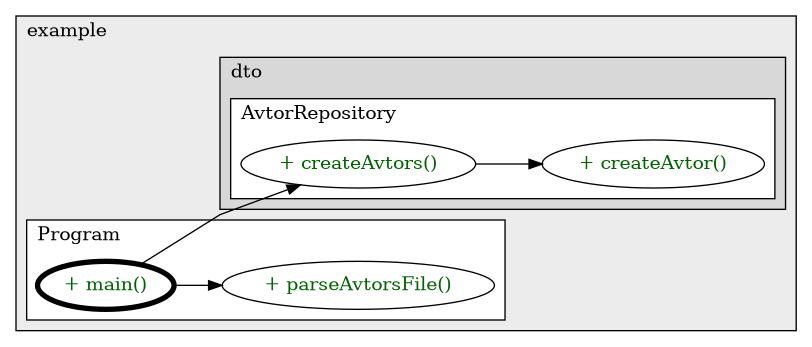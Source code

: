 @startuml

/' diagram meta data start
config=CallConfiguration;
{
  "rootMethod": "org.example.Program#main(String[])",
  "projectClassification": {
    "searchMode": "OpenProject", // OpenProject, AllProjects
    "includedProjects": "",
    "pathEndKeywords": "*.impl",
    "isClientPath": "",
    "isClientName": "",
    "isTestPath": "",
    "isTestName": "",
    "isMappingPath": "",
    "isMappingName": "",
    "isDataAccessPath": "",
    "isDataAccessName": "",
    "isDataStructurePath": "",
    "isDataStructureName": "",
    "isInterfaceStructuresPath": "",
    "isInterfaceStructuresName": "",
    "isEntryPointPath": "",
    "isEntryPointName": "",
    "treatFinalFieldsAsMandatory": false
  },
  "graphRestriction": {
    "classPackageExcludeFilter": "",
    "classPackageIncludeFilter": "",
    "classNameExcludeFilter": "",
    "classNameIncludeFilter": "",
    "methodNameExcludeFilter": "",
    "methodNameIncludeFilter": "",
    "removeByInheritance": "", // inheritance/annotation based filtering is done in a second step
    "removeByAnnotation": "",
    "removeByClassPackage": "", // cleanup the graph after inheritance/annotation based filtering is done
    "removeByClassName": "",
    "cutMappings": false,
    "cutEnum": true,
    "cutTests": true,
    "cutClient": true,
    "cutDataAccess": true,
    "cutInterfaceStructures": true,
    "cutDataStructures": true,
    "cutGetterAndSetter": true,
    "cutConstructors": true
  },
  "graphTraversal": {
    "forwardDepth": 3,
    "backwardDepth": 3,
    "classPackageExcludeFilter": "",
    "classPackageIncludeFilter": "",
    "classNameExcludeFilter": "",
    "classNameIncludeFilter": "",
    "methodNameExcludeFilter": "",
    "methodNameIncludeFilter": "",
    "hideMappings": false,
    "hideDataStructures": false,
    "hidePrivateMethods": true,
    "hideInterfaceCalls": true, // indirection: implementation -> interface (is hidden) -> implementation
    "onlyShowApplicationEntryPoints": false, // root node is included
    "useMethodCallsForStructureDiagram": "ForwardOnly" // ForwardOnly, BothDirections, No
  },
  "details": {
    "aggregation": "GroupByClass", // ByClass, GroupByClass, None
    "showMethodParametersTypes": false,
    "showMethodParametersNames": false,
    "showMethodReturnType": false,
    "showPackageLevels": 2,
    "showCallOrder": false,
    "edgeMode": "MethodsOnly", // TypesOnly, MethodsOnly, TypesAndMethods, MethodsAndDirectTypeUsage
    "showDetailedClassStructure": false
  },
  "rootClass": "org.example.Program",
  "extensionCallbackMethod": "" // qualified.class.name#methodName - signature: public static String method(String)
}
diagram meta data end '/



digraph g {
    rankdir="LR"
    splines=polyline
    

'nodes 
subgraph cluster_1322970774 { 
   	label=example
	labeljust=l
	fillcolor="#ececec"
	style=filled
   
   subgraph cluster_1501369046 { 
   	label=Program
	labeljust=l
	fillcolor=white
	style=filled
   
   Program1526836320XXXmain1859653459[
	label="+ main()"
	style=filled
	fillcolor=white
	tooltip="Program

null"
	penwidth=4
	fontcolor=darkgreen
];

Program1526836320XXXparseAvtorsFile1808118735[
	label="+ parseAvtorsFile()"
	style=filled
	fillcolor=white
	tooltip="Program

null"
	fontcolor=darkgreen
];
} 

subgraph cluster_1944011941 { 
   	label=dto
	labeljust=l
	fillcolor="#d8d8d8"
	style=filled
   
   subgraph cluster_1482052581 { 
   	label=AvtorRepository
	labeljust=l
	fillcolor=white
	style=filled
   
   AvtorRepository1183284729XXXcreateAvtor63659234[
	label="+ createAvtor()"
	style=filled
	fillcolor=white
	tooltip="AvtorRepository

null"
	fontcolor=darkgreen
];

AvtorRepository1183284729XXXcreateAvtors14284588[
	label="+ createAvtors()"
	style=filled
	fillcolor=white
	tooltip="AvtorRepository

null"
	fontcolor=darkgreen
];
} 
} 
} 

'edges    
AvtorRepository1183284729XXXcreateAvtors14284588 -> AvtorRepository1183284729XXXcreateAvtor63659234;
Program1526836320XXXmain1859653459 -> AvtorRepository1183284729XXXcreateAvtors14284588;
Program1526836320XXXmain1859653459 -> Program1526836320XXXparseAvtorsFile1808118735;
    
}
@enduml